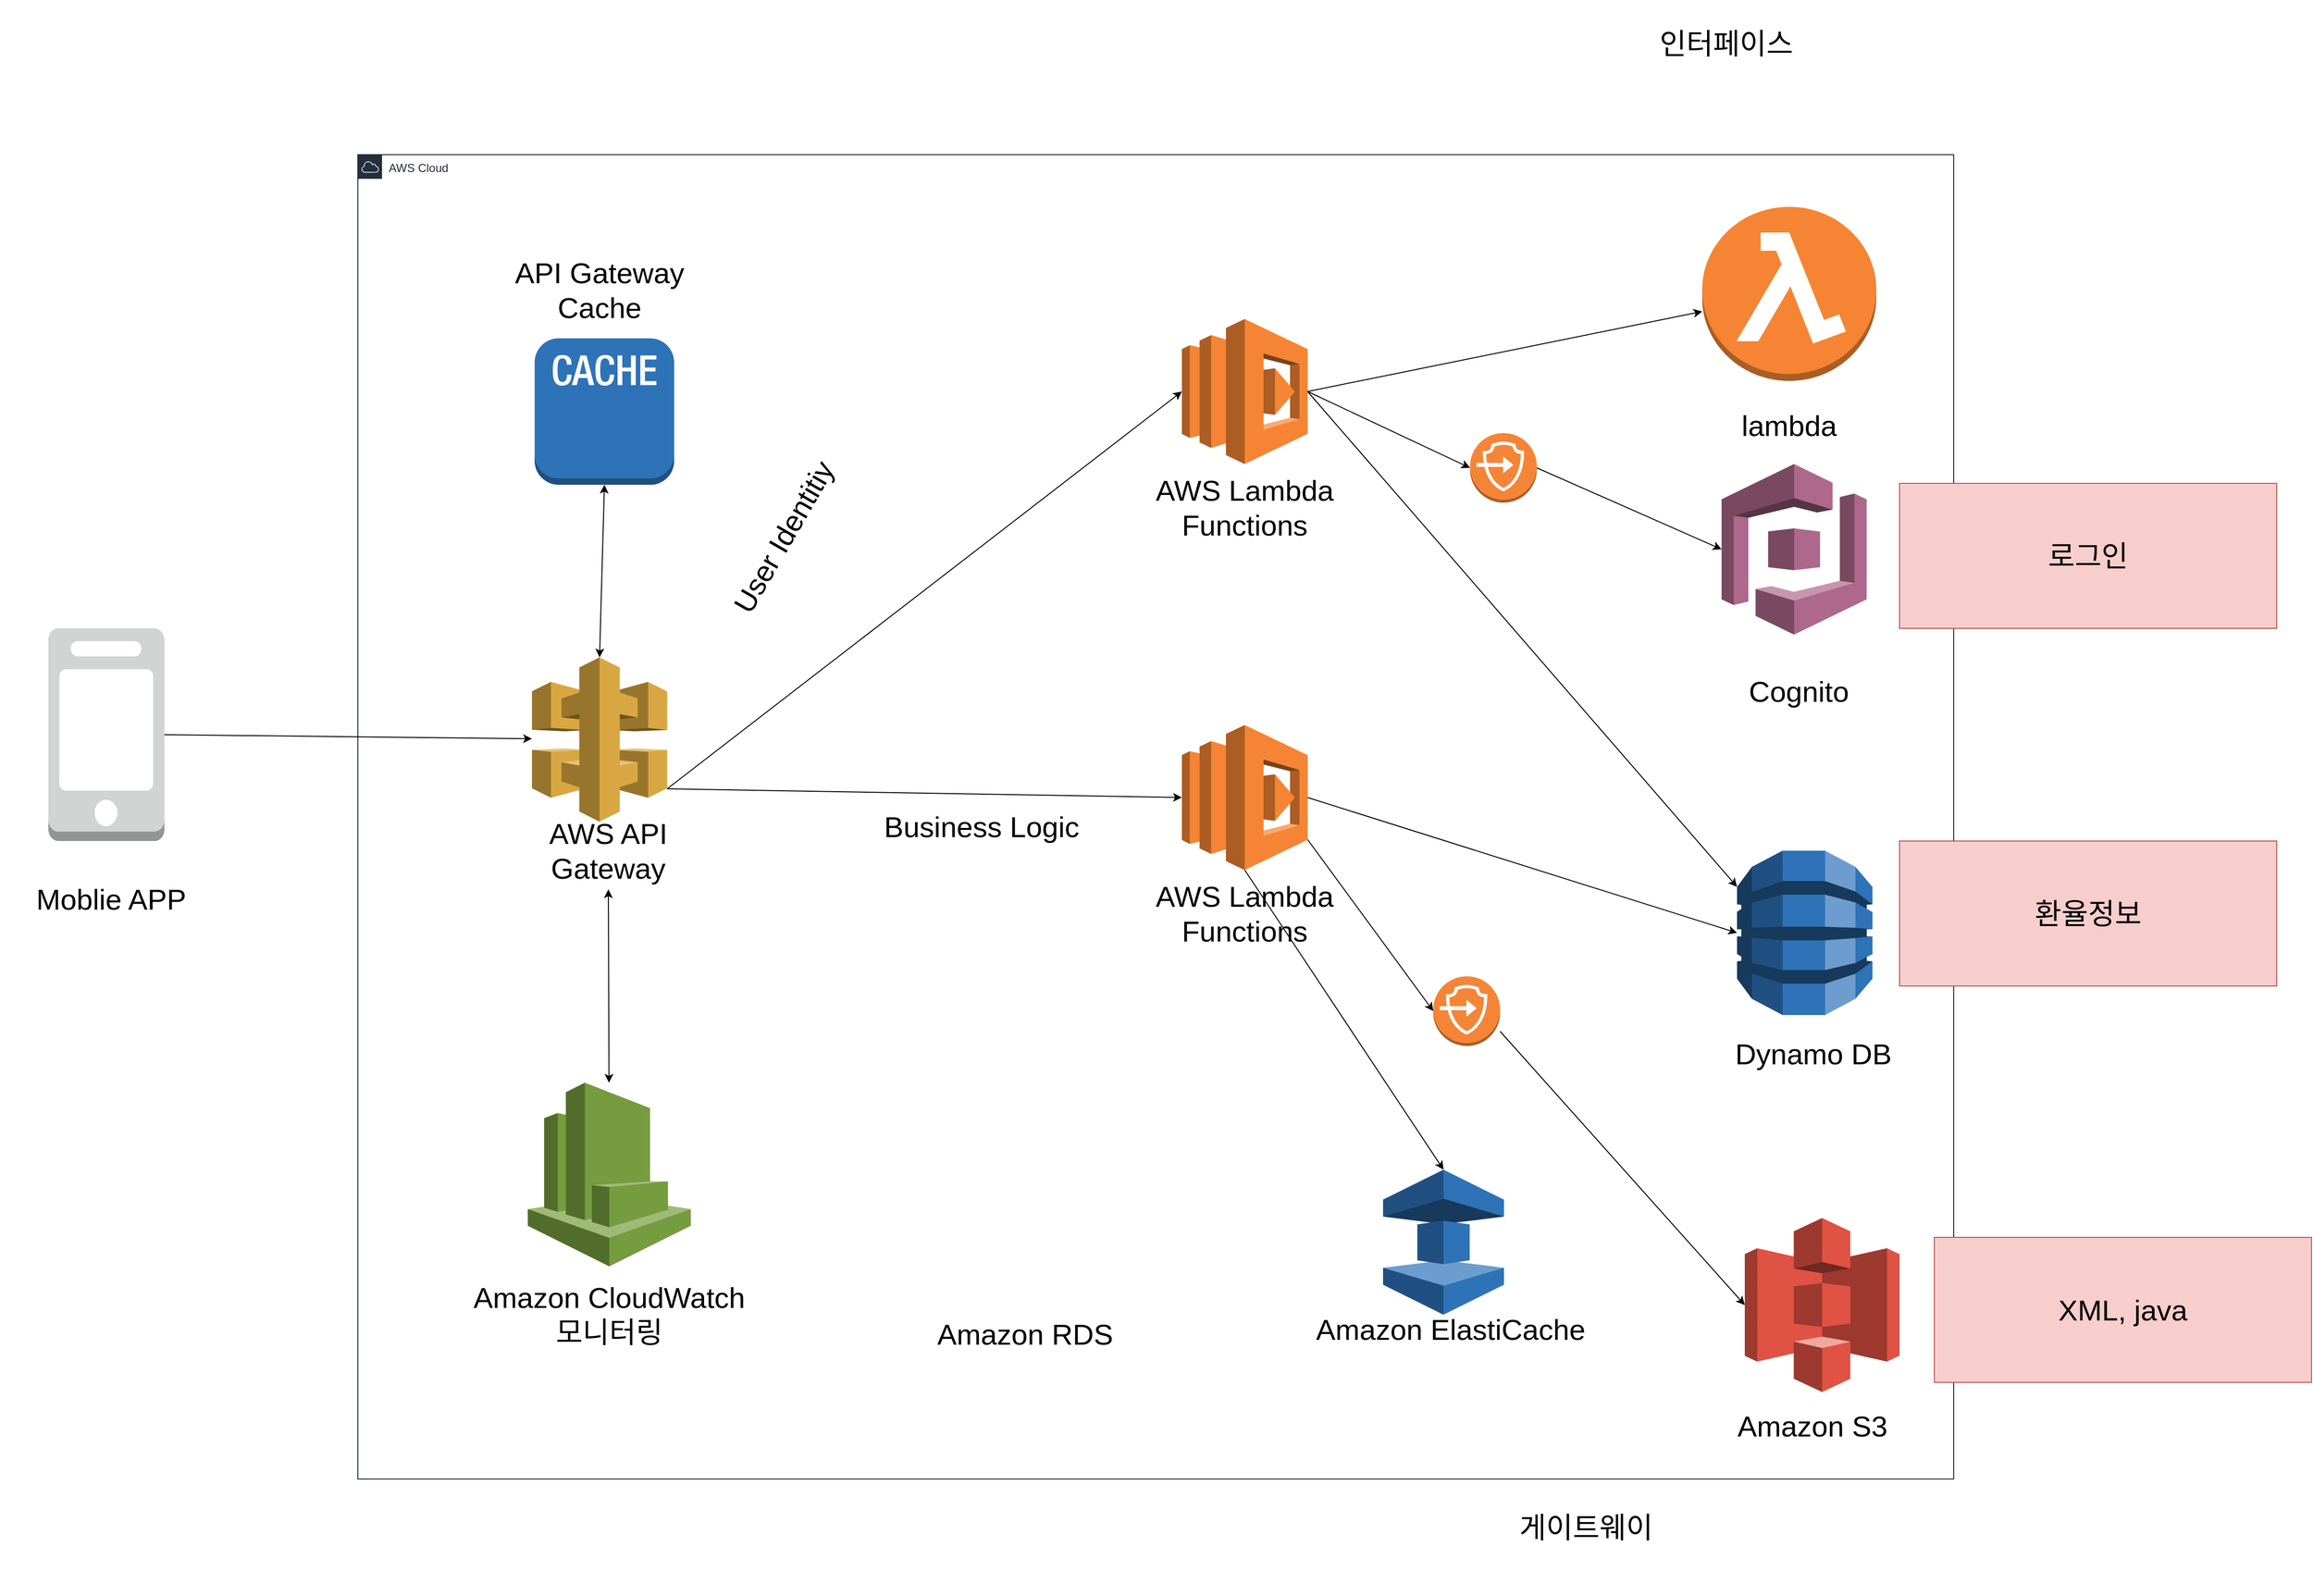 <mxfile version="13.0.9" type="github"><diagram id="X-3FMuhZ6eNHyEjB3d10" name="Page-1"><mxGraphModel dx="3991" dy="3136" grid="1" gridSize="10" guides="1" tooltips="1" connect="1" arrows="1" fold="1" page="1" pageScale="1" pageWidth="827" pageHeight="1169" math="0" shadow="0"><root><mxCell id="0"/><mxCell id="1" parent="0"/><mxCell id="hX239eyfayKmERO68fzy-1" value="AWS Cloud" style="points=[[0,0],[0.25,0],[0.5,0],[0.75,0],[1,0],[1,0.25],[1,0.5],[1,0.75],[1,1],[0.75,1],[0.5,1],[0.25,1],[0,1],[0,0.75],[0,0.5],[0,0.25]];outlineConnect=0;gradientColor=none;html=1;whiteSpace=wrap;fontSize=12;fontStyle=0;shape=mxgraph.aws4.group;grIcon=mxgraph.aws4.group_aws_cloud;strokeColor=#232F3E;fillColor=none;verticalAlign=top;align=left;spacingLeft=30;fontColor=#232F3E;dashed=0;" vertex="1" parent="1"><mxGeometry x="60" y="350" width="1650" height="1370" as="geometry"/></mxCell><mxCell id="hX239eyfayKmERO68fzy-2" value="" style="group" vertex="1" connectable="0" parent="1"><mxGeometry x="210" y="870" width="220" height="240" as="geometry"/></mxCell><mxCell id="hX239eyfayKmERO68fzy-3" value="" style="outlineConnect=0;dashed=0;verticalLabelPosition=bottom;verticalAlign=top;align=center;html=1;shape=mxgraph.aws3.api_gateway;fillColor=#D9A741;gradientColor=none;fontSize=30;" vertex="1" parent="hX239eyfayKmERO68fzy-2"><mxGeometry x="30" width="139.84" height="170" as="geometry"/></mxCell><mxCell id="hX239eyfayKmERO68fzy-4" value="AWS API Gateway" style="text;html=1;strokeColor=none;fillColor=none;align=center;verticalAlign=middle;whiteSpace=wrap;rounded=0;fontSize=30;" vertex="1" parent="hX239eyfayKmERO68fzy-2"><mxGeometry x="-1" y="160" width="220" height="80" as="geometry"/></mxCell><mxCell id="hX239eyfayKmERO68fzy-5" value="" style="group" vertex="1" connectable="0" parent="1"><mxGeometry x="1450" y="425" width="180" height="230" as="geometry"/></mxCell><mxCell id="hX239eyfayKmERO68fzy-6" value="" style="outlineConnect=0;dashed=0;verticalLabelPosition=bottom;verticalAlign=top;align=center;html=1;shape=mxgraph.aws3.lambda_function;fillColor=#F58534;gradientColor=none;" vertex="1" parent="hX239eyfayKmERO68fzy-5"><mxGeometry y="-21" width="180" height="180" as="geometry"/></mxCell><mxCell id="hX239eyfayKmERO68fzy-7" value="&lt;font style=&quot;font-size: 30px;&quot;&gt;lambda&lt;/font&gt;" style="text;html=1;strokeColor=none;fillColor=none;align=center;verticalAlign=middle;whiteSpace=wrap;rounded=0;fontSize=30;" vertex="1" parent="hX239eyfayKmERO68fzy-5"><mxGeometry y="180" width="180" height="50" as="geometry"/></mxCell><mxCell id="hX239eyfayKmERO68fzy-8" value="" style="group" vertex="1" connectable="0" parent="1"><mxGeometry x="1474" y="1450" width="180" height="240" as="geometry"/></mxCell><mxCell id="hX239eyfayKmERO68fzy-9" value="" style="outlineConnect=0;dashed=0;verticalLabelPosition=bottom;verticalAlign=top;align=center;html=1;shape=mxgraph.aws3.s3;fillColor=#E05243;gradientColor=none;" vertex="1" parent="hX239eyfayKmERO68fzy-8"><mxGeometry x="20" width="160" height="180" as="geometry"/></mxCell><mxCell id="hX239eyfayKmERO68fzy-10" value="Amazon S3" style="text;html=1;strokeColor=none;fillColor=none;align=center;verticalAlign=middle;whiteSpace=wrap;rounded=0;fontSize=30;" vertex="1" parent="hX239eyfayKmERO68fzy-8"><mxGeometry y="190" width="180" height="50" as="geometry"/></mxCell><mxCell id="hX239eyfayKmERO68fzy-11" value="" style="group" vertex="1" connectable="0" parent="1"><mxGeometry x="1460" y="670" width="180" height="260" as="geometry"/></mxCell><mxCell id="hX239eyfayKmERO68fzy-12" value="" style="outlineConnect=0;dashed=0;verticalLabelPosition=bottom;verticalAlign=top;align=center;html=1;shape=mxgraph.aws3.cognito;fillColor=#AD688B;gradientColor=none;" vertex="1" parent="hX239eyfayKmERO68fzy-11"><mxGeometry x="10" width="150" height="176.5" as="geometry"/></mxCell><mxCell id="hX239eyfayKmERO68fzy-13" value="&lt;font style=&quot;font-size: 30px&quot;&gt;Cognito&lt;/font&gt;" style="text;html=1;strokeColor=none;fillColor=none;align=center;verticalAlign=middle;whiteSpace=wrap;rounded=0;fontSize=30;" vertex="1" parent="hX239eyfayKmERO68fzy-11"><mxGeometry y="210" width="180" height="50" as="geometry"/></mxCell><mxCell id="hX239eyfayKmERO68fzy-14" value="" style="group" vertex="1" connectable="0" parent="1"><mxGeometry x="-310" y="840" width="230" height="315" as="geometry"/></mxCell><mxCell id="hX239eyfayKmERO68fzy-15" value="" style="outlineConnect=0;dashed=0;verticalLabelPosition=bottom;verticalAlign=top;align=center;html=1;shape=mxgraph.aws3.mobile_client;fillColor=#D2D3D3;gradientColor=none;fontSize=30;" vertex="1" parent="hX239eyfayKmERO68fzy-14"><mxGeometry x="50" width="120" height="220" as="geometry"/></mxCell><mxCell id="hX239eyfayKmERO68fzy-16" value="Moblie APP" style="text;html=1;strokeColor=none;fillColor=none;align=center;verticalAlign=middle;whiteSpace=wrap;rounded=0;fontSize=30;" vertex="1" parent="hX239eyfayKmERO68fzy-14"><mxGeometry y="245" width="230" height="70" as="geometry"/></mxCell><mxCell id="hX239eyfayKmERO68fzy-17" value="" style="group" vertex="1" connectable="0" parent="1"><mxGeometry x="827" y="520" width="300" height="240" as="geometry"/></mxCell><mxCell id="hX239eyfayKmERO68fzy-18" value="" style="outlineConnect=0;dashed=0;verticalLabelPosition=bottom;verticalAlign=top;align=center;html=1;shape=mxgraph.aws3.lambda;fillColor=#F58534;gradientColor=none;fontSize=30;" vertex="1" parent="hX239eyfayKmERO68fzy-17"><mxGeometry x="85" width="130" height="150" as="geometry"/></mxCell><mxCell id="hX239eyfayKmERO68fzy-19" value="AWS Lambda Functions" style="text;html=1;strokeColor=none;fillColor=none;align=center;verticalAlign=middle;whiteSpace=wrap;rounded=0;fontSize=30;" vertex="1" parent="hX239eyfayKmERO68fzy-17"><mxGeometry y="150" width="300" height="90" as="geometry"/></mxCell><mxCell id="hX239eyfayKmERO68fzy-20" value="" style="endArrow=classic;html=1;fontSize=30;exitX=1;exitY=0.5;exitDx=0;exitDy=0;exitPerimeter=0;" edge="1" parent="1" source="hX239eyfayKmERO68fzy-15" target="hX239eyfayKmERO68fzy-3"><mxGeometry width="50" height="50" relative="1" as="geometry"><mxPoint x="690" y="780" as="sourcePoint"/><mxPoint x="740" y="730" as="targetPoint"/></mxGeometry></mxCell><mxCell id="hX239eyfayKmERO68fzy-21" value="" style="group" vertex="1" connectable="0" parent="1"><mxGeometry x="1450" y="1070" width="230" height="250" as="geometry"/></mxCell><mxCell id="hX239eyfayKmERO68fzy-22" value="" style="outlineConnect=0;dashed=0;verticalLabelPosition=bottom;verticalAlign=top;align=center;html=1;shape=mxgraph.aws3.dynamo_db;fillColor=#2E73B8;gradientColor=none;fontSize=30;" vertex="1" parent="hX239eyfayKmERO68fzy-21"><mxGeometry x="36" width="140" height="170" as="geometry"/></mxCell><mxCell id="hX239eyfayKmERO68fzy-23" value="Dynamo DB" style="text;html=1;strokeColor=none;fillColor=none;align=center;verticalAlign=middle;whiteSpace=wrap;rounded=0;fontSize=30;" vertex="1" parent="hX239eyfayKmERO68fzy-21"><mxGeometry y="170" width="230" height="80" as="geometry"/></mxCell><mxCell id="hX239eyfayKmERO68fzy-24" value="" style="group" vertex="1" connectable="0" parent="1"><mxGeometry x="827" y="940" width="300" height="240" as="geometry"/></mxCell><mxCell id="hX239eyfayKmERO68fzy-25" value="" style="outlineConnect=0;dashed=0;verticalLabelPosition=bottom;verticalAlign=top;align=center;html=1;shape=mxgraph.aws3.lambda;fillColor=#F58534;gradientColor=none;fontSize=30;" vertex="1" parent="hX239eyfayKmERO68fzy-24"><mxGeometry x="85" width="130" height="150" as="geometry"/></mxCell><mxCell id="hX239eyfayKmERO68fzy-26" value="AWS Lambda Functions" style="text;html=1;strokeColor=none;fillColor=none;align=center;verticalAlign=middle;whiteSpace=wrap;rounded=0;fontSize=30;" vertex="1" parent="hX239eyfayKmERO68fzy-24"><mxGeometry y="150" width="300" height="90" as="geometry"/></mxCell><mxCell id="hX239eyfayKmERO68fzy-27" value="" style="group" vertex="1" connectable="0" parent="1"><mxGeometry x="650" y="1400" width="200" height="210" as="geometry"/></mxCell><mxCell id="hX239eyfayKmERO68fzy-28" value="Amazon RDS" style="text;html=1;strokeColor=none;fillColor=none;align=center;verticalAlign=middle;whiteSpace=wrap;rounded=0;fontSize=30;" vertex="1" parent="hX239eyfayKmERO68fzy-27"><mxGeometry y="130" width="200" height="80" as="geometry"/></mxCell><mxCell id="hX239eyfayKmERO68fzy-29" value="" style="endArrow=classic;html=1;fontSize=30;exitX=1;exitY=0.79;exitDx=0;exitDy=0;exitPerimeter=0;entryX=0;entryY=0.5;entryDx=0;entryDy=0;entryPerimeter=0;" edge="1" parent="1" source="hX239eyfayKmERO68fzy-54" target="hX239eyfayKmERO68fzy-9"><mxGeometry width="50" height="50" relative="1" as="geometry"><mxPoint x="1080" y="830" as="sourcePoint"/><mxPoint x="1130" y="780" as="targetPoint"/></mxGeometry></mxCell><mxCell id="hX239eyfayKmERO68fzy-30" value="" style="group" vertex="1" connectable="0" parent="1"><mxGeometry x="1040" y="1400" width="300" height="200" as="geometry"/></mxCell><mxCell id="hX239eyfayKmERO68fzy-31" value="" style="outlineConnect=0;dashed=0;verticalLabelPosition=bottom;verticalAlign=top;align=center;html=1;shape=mxgraph.aws3.elasticache;fillColor=#2E73B8;gradientColor=none;fontSize=30;" vertex="1" parent="hX239eyfayKmERO68fzy-30"><mxGeometry x="80" width="125" height="150" as="geometry"/></mxCell><mxCell id="hX239eyfayKmERO68fzy-32" value="Amazon ElastiCache" style="text;html=1;strokeColor=none;fillColor=none;align=center;verticalAlign=middle;whiteSpace=wrap;rounded=0;fontSize=30;" vertex="1" parent="hX239eyfayKmERO68fzy-30"><mxGeometry y="130" width="300" height="70" as="geometry"/></mxCell><mxCell id="hX239eyfayKmERO68fzy-33" value="" style="endArrow=classic;html=1;fontSize=30;exitX=0.5;exitY=0;exitDx=0;exitDy=0;entryX=0.5;entryY=0;entryDx=0;entryDy=0;entryPerimeter=0;" edge="1" parent="1" source="hX239eyfayKmERO68fzy-26" target="hX239eyfayKmERO68fzy-31"><mxGeometry width="50" height="50" relative="1" as="geometry"><mxPoint x="1080" y="830" as="sourcePoint"/><mxPoint x="1130" y="780" as="targetPoint"/></mxGeometry></mxCell><mxCell id="hX239eyfayKmERO68fzy-34" value="" style="endArrow=classic;html=1;fontSize=30;entryX=0;entryY=0.5;entryDx=0;entryDy=0;entryPerimeter=0;exitX=1;exitY=0.8;exitDx=0;exitDy=0;exitPerimeter=0;" edge="1" parent="1" source="hX239eyfayKmERO68fzy-3" target="hX239eyfayKmERO68fzy-25"><mxGeometry width="50" height="50" relative="1" as="geometry"><mxPoint x="1080" y="830" as="sourcePoint"/><mxPoint x="1130" y="780" as="targetPoint"/></mxGeometry></mxCell><mxCell id="hX239eyfayKmERO68fzy-35" value="" style="endArrow=classic;html=1;fontSize=30;entryX=0;entryY=0.5;entryDx=0;entryDy=0;entryPerimeter=0;exitX=1;exitY=0.8;exitDx=0;exitDy=0;exitPerimeter=0;" edge="1" parent="1" source="hX239eyfayKmERO68fzy-3" target="hX239eyfayKmERO68fzy-18"><mxGeometry width="50" height="50" relative="1" as="geometry"><mxPoint x="1080" y="830" as="sourcePoint"/><mxPoint x="1130" y="780" as="targetPoint"/></mxGeometry></mxCell><mxCell id="hX239eyfayKmERO68fzy-36" value="" style="endArrow=classic;html=1;fontSize=30;exitX=1;exitY=0.5;exitDx=0;exitDy=0;exitPerimeter=0;" edge="1" parent="1" source="hX239eyfayKmERO68fzy-18" target="hX239eyfayKmERO68fzy-6"><mxGeometry width="50" height="50" relative="1" as="geometry"><mxPoint x="1080" y="830" as="sourcePoint"/><mxPoint x="1130" y="780" as="targetPoint"/></mxGeometry></mxCell><mxCell id="hX239eyfayKmERO68fzy-37" value="" style="endArrow=classic;html=1;fontSize=30;exitX=1;exitY=0.5;exitDx=0;exitDy=0;exitPerimeter=0;entryX=0;entryY=0.5;entryDx=0;entryDy=0;entryPerimeter=0;" edge="1" parent="1" source="hX239eyfayKmERO68fzy-57" target="hX239eyfayKmERO68fzy-12"><mxGeometry width="50" height="50" relative="1" as="geometry"><mxPoint x="1080" y="830" as="sourcePoint"/><mxPoint x="1130" y="780" as="targetPoint"/></mxGeometry></mxCell><mxCell id="hX239eyfayKmERO68fzy-38" value="" style="endArrow=classic;html=1;fontSize=30;exitX=1;exitY=0.5;exitDx=0;exitDy=0;exitPerimeter=0;entryX=0;entryY=0.22;entryDx=0;entryDy=0;entryPerimeter=0;" edge="1" parent="1" source="hX239eyfayKmERO68fzy-18" target="hX239eyfayKmERO68fzy-22"><mxGeometry width="50" height="50" relative="1" as="geometry"><mxPoint x="1080" y="830" as="sourcePoint"/><mxPoint x="1130" y="780" as="targetPoint"/></mxGeometry></mxCell><mxCell id="hX239eyfayKmERO68fzy-39" value="" style="endArrow=classic;startArrow=classic;html=1;fontSize=30;entryX=0.5;entryY=1;entryDx=0;entryDy=0;exitX=0.5;exitY=0;exitDx=0;exitDy=0;exitPerimeter=0;entryPerimeter=0;" edge="1" parent="1" source="hX239eyfayKmERO68fzy-3" target="hX239eyfayKmERO68fzy-41"><mxGeometry width="50" height="50" relative="1" as="geometry"><mxPoint x="360" y="1330" as="sourcePoint"/><mxPoint x="410" y="1280" as="targetPoint"/></mxGeometry></mxCell><mxCell id="hX239eyfayKmERO68fzy-40" value="" style="group" vertex="1" connectable="0" parent="1"><mxGeometry x="194.92" y="440" width="230" height="251.5" as="geometry"/></mxCell><mxCell id="hX239eyfayKmERO68fzy-41" value="" style="outlineConnect=0;dashed=0;verticalLabelPosition=bottom;verticalAlign=top;align=center;html=1;shape=mxgraph.aws3.cache_node;fillColor=#2E73B8;gradientColor=none;fontSize=30;" vertex="1" parent="hX239eyfayKmERO68fzy-40"><mxGeometry x="47.86" y="100" width="144.29" height="151.5" as="geometry"/></mxCell><mxCell id="hX239eyfayKmERO68fzy-42" value="API Gateway Cache" style="text;html=1;strokeColor=none;fillColor=none;align=center;verticalAlign=middle;whiteSpace=wrap;rounded=0;fontSize=30;" vertex="1" parent="hX239eyfayKmERO68fzy-40"><mxGeometry width="230" height="100" as="geometry"/></mxCell><mxCell id="hX239eyfayKmERO68fzy-43" value="" style="endArrow=classic;startArrow=classic;html=1;fontSize=30;entryX=0.5;entryY=1;entryDx=0;entryDy=0;" edge="1" parent="1" source="hX239eyfayKmERO68fzy-45" target="hX239eyfayKmERO68fzy-4"><mxGeometry width="50" height="50" relative="1" as="geometry"><mxPoint x="360" y="1330" as="sourcePoint"/><mxPoint x="410" y="1280" as="targetPoint"/></mxGeometry></mxCell><mxCell id="hX239eyfayKmERO68fzy-44" value="" style="group" vertex="1" connectable="0" parent="1"><mxGeometry x="175" y="1310" width="290" height="290" as="geometry"/></mxCell><mxCell id="hX239eyfayKmERO68fzy-45" value="" style="outlineConnect=0;dashed=0;verticalLabelPosition=bottom;verticalAlign=top;align=center;html=1;shape=mxgraph.aws3.cloudwatch;fillColor=#759C3E;gradientColor=none;fontSize=30;" vertex="1" parent="hX239eyfayKmERO68fzy-44"><mxGeometry x="60.72" width="168.55" height="190" as="geometry"/></mxCell><mxCell id="hX239eyfayKmERO68fzy-46" value="Amazon CloudWatch 모니터링" style="text;html=1;strokeColor=none;fillColor=none;align=center;verticalAlign=middle;whiteSpace=wrap;rounded=0;fontSize=30;" vertex="1" parent="hX239eyfayKmERO68fzy-44"><mxGeometry y="190" width="290" height="100" as="geometry"/></mxCell><mxCell id="hX239eyfayKmERO68fzy-47" value="User Identitiy" style="text;html=1;strokeColor=none;fillColor=none;align=center;verticalAlign=middle;whiteSpace=wrap;rounded=0;fontSize=30;rotation=-60;" vertex="1" parent="1"><mxGeometry x="400" y="710" width="200" height="70" as="geometry"/></mxCell><mxCell id="hX239eyfayKmERO68fzy-48" value="Business Logic" style="text;html=1;strokeColor=none;fillColor=none;align=center;verticalAlign=middle;whiteSpace=wrap;rounded=0;fontSize=30;" vertex="1" parent="1"><mxGeometry x="590" y="1010" width="230" height="70" as="geometry"/></mxCell><mxCell id="hX239eyfayKmERO68fzy-49" value="로그인" style="text;html=1;strokeColor=#b85450;fillColor=#f8cecc;align=center;verticalAlign=middle;whiteSpace=wrap;rounded=0;fontSize=30;" vertex="1" parent="1"><mxGeometry x="1654" y="690" width="390" height="150" as="geometry"/></mxCell><mxCell id="hX239eyfayKmERO68fzy-50" value="환율정보" style="text;html=1;strokeColor=#b85450;fillColor=#f8cecc;align=center;verticalAlign=middle;whiteSpace=wrap;rounded=0;fontSize=30;" vertex="1" parent="1"><mxGeometry x="1654" y="1060" width="390" height="150" as="geometry"/></mxCell><mxCell id="hX239eyfayKmERO68fzy-51" value="XML, java" style="text;html=1;strokeColor=#b85450;fillColor=#f8cecc;align=center;verticalAlign=middle;whiteSpace=wrap;rounded=0;fontSize=30;" vertex="1" parent="1"><mxGeometry x="1690" y="1470" width="390" height="150" as="geometry"/></mxCell><mxCell id="hX239eyfayKmERO68fzy-52" value="" style="endArrow=classic;html=1;fontSize=30;exitX=1;exitY=0.5;exitDx=0;exitDy=0;exitPerimeter=0;entryX=0;entryY=0.5;entryDx=0;entryDy=0;entryPerimeter=0;" edge="1" parent="1" source="hX239eyfayKmERO68fzy-25" target="hX239eyfayKmERO68fzy-22"><mxGeometry width="50" height="50" relative="1" as="geometry"><mxPoint x="1042" y="1015" as="sourcePoint"/><mxPoint x="1190" y="1060" as="targetPoint"/></mxGeometry></mxCell><mxCell id="hX239eyfayKmERO68fzy-53" value="인터페이스" style="text;html=1;strokeColor=none;fillColor=none;align=center;verticalAlign=middle;whiteSpace=wrap;rounded=0;fontSize=30;" vertex="1" parent="1"><mxGeometry x="1270" y="190" width="410" height="90" as="geometry"/></mxCell><mxCell id="hX239eyfayKmERO68fzy-54" value="" style="outlineConnect=0;dashed=0;verticalLabelPosition=bottom;verticalAlign=top;align=center;html=1;shape=mxgraph.aws3.endpoints;fillColor=#F58536;gradientColor=none;" vertex="1" parent="1"><mxGeometry x="1172" y="1200" width="69" height="72" as="geometry"/></mxCell><mxCell id="hX239eyfayKmERO68fzy-55" value="" style="endArrow=classic;html=1;fontSize=30;exitX=1;exitY=0.79;exitDx=0;exitDy=0;exitPerimeter=0;entryX=0;entryY=0.5;entryDx=0;entryDy=0;entryPerimeter=0;" edge="1" parent="1" source="hX239eyfayKmERO68fzy-25" target="hX239eyfayKmERO68fzy-54"><mxGeometry width="50" height="50" relative="1" as="geometry"><mxPoint x="1042" y="1058.5" as="sourcePoint"/><mxPoint x="1494" y="1540" as="targetPoint"/></mxGeometry></mxCell><mxCell id="hX239eyfayKmERO68fzy-56" value="게이트웨이" style="text;html=1;strokeColor=none;fillColor=none;align=center;verticalAlign=middle;whiteSpace=wrap;rounded=0;fontSize=30;" vertex="1" parent="1"><mxGeometry x="1160" y="1700" width="340" height="140" as="geometry"/></mxCell><mxCell id="hX239eyfayKmERO68fzy-57" value="" style="outlineConnect=0;dashed=0;verticalLabelPosition=bottom;verticalAlign=top;align=center;html=1;shape=mxgraph.aws3.endpoints;fillColor=#F58536;gradientColor=none;" vertex="1" parent="1"><mxGeometry x="1210" y="638" width="69" height="72" as="geometry"/></mxCell><mxCell id="hX239eyfayKmERO68fzy-58" value="" style="endArrow=classic;html=1;fontSize=30;exitX=1;exitY=0.5;exitDx=0;exitDy=0;exitPerimeter=0;entryX=0;entryY=0.5;entryDx=0;entryDy=0;entryPerimeter=0;" edge="1" parent="1" source="hX239eyfayKmERO68fzy-18" target="hX239eyfayKmERO68fzy-57"><mxGeometry width="50" height="50" relative="1" as="geometry"><mxPoint x="1042" y="595" as="sourcePoint"/><mxPoint x="1470" y="758.25" as="targetPoint"/></mxGeometry></mxCell></root></mxGraphModel></diagram></mxfile>